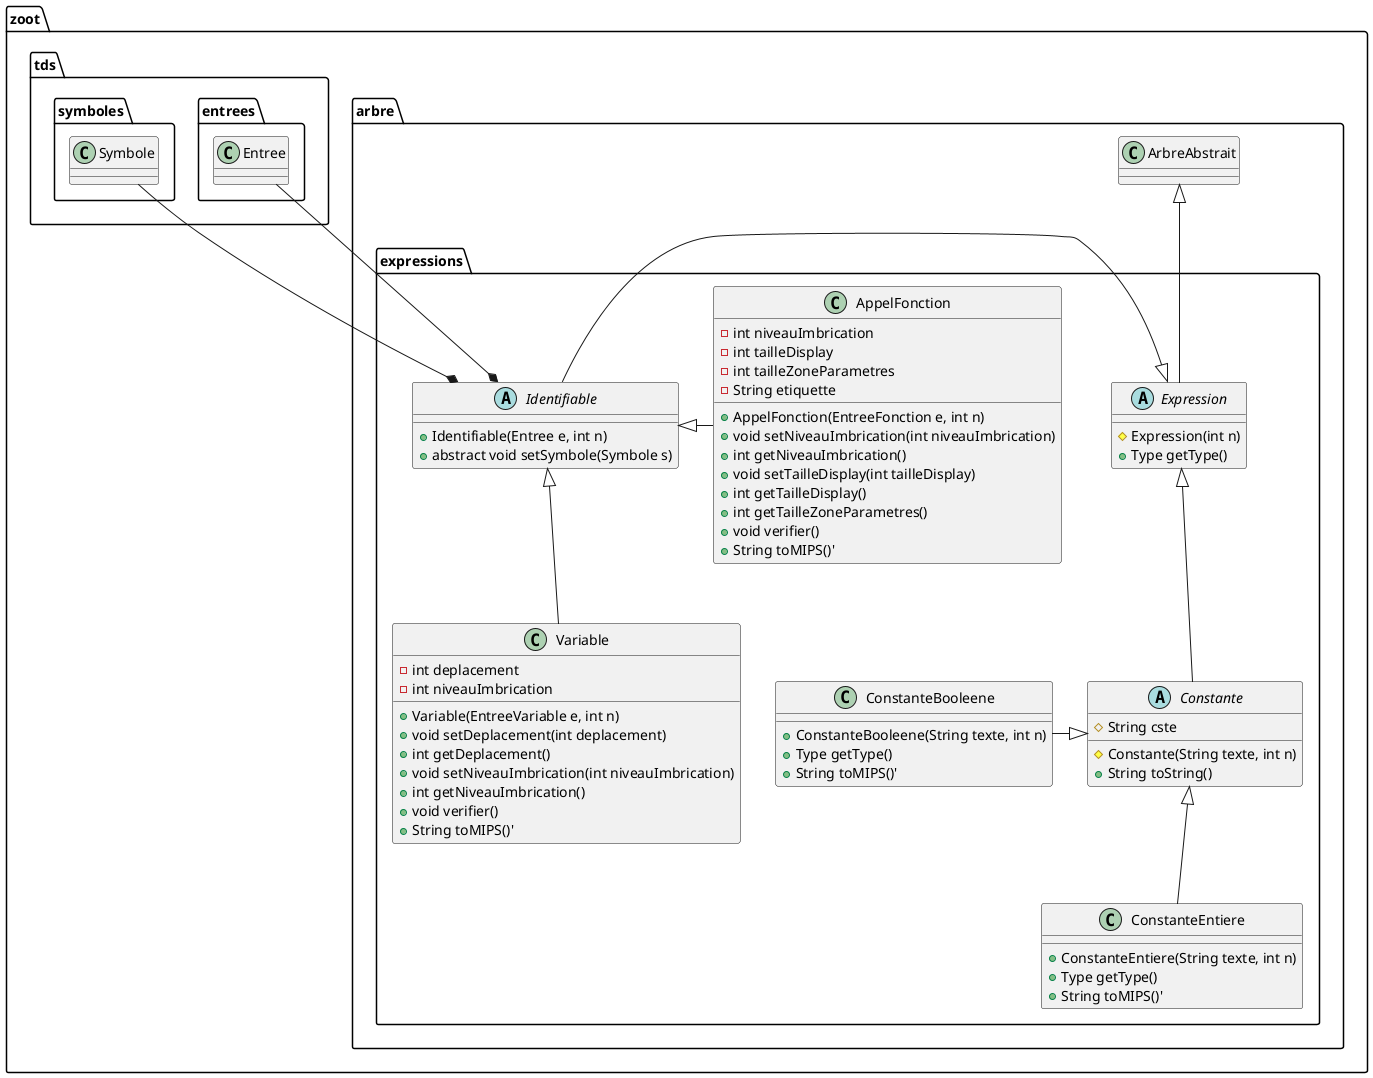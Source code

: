 @startuml "Package expressions"
namespace zoot.arbre.expressions {
    ' Includes
    ' Classes
    abstract class Expression {
        # Expression(int n)
        + Type getType()
    }

    abstract class Constante {
        # String cste
        # Constante(String texte, int n)
        + String toString()
    }

    class ConstanteEntiere {
        + ConstanteEntiere(String texte, int n)
        + Type getType()
        + String toMIPS()'
    }

    class ConstanteBooleene {
        + ConstanteBooleene(String texte, int n)
        + Type getType()
        + String toMIPS()'

    }

    abstract class Identifiable {
        + Identifiable(Entree e, int n)
        + abstract void setSymbole(Symbole s)
    }

    class Variable {
        - int deplacement
        - int niveauImbrication
        + Variable(EntreeVariable e, int n)
        + void setDeplacement(int deplacement)
        + int getDeplacement()
        + void setNiveauImbrication(int niveauImbrication)
        + int getNiveauImbrication()
        + void verifier()
        + String toMIPS()'
    }

    class AppelFonction {
        - int niveauImbrication
        - int tailleDisplay
        - int tailleZoneParametres
        - String etiquette
        + AppelFonction(EntreeFonction e, int n)
        + void setNiveauImbrication(int niveauImbrication)
        + int getNiveauImbrication()
        + void setTailleDisplay(int tailleDisplay)
        + int getTailleDisplay()
        + int getTailleZoneParametres()
        + void verifier()
        + String toMIPS()'
    }
    ' Relations entre les classes
    Expression -up-|> zoot.arbre.ArbreAbstrait
    Constante -up-|> Expression
    ConstanteEntiere -up-|> Constante
    ConstanteBooleene -right-|> Constante
    Identifiable *-up- zoot.tds.entrees.Entree
    Identifiable *-up- zoot.tds.symboles.Symbole
    Identifiable -left-|> Expression
    Variable -up-|> Identifiable
    AppelFonction -left-|> Identifiable
}
@enduml